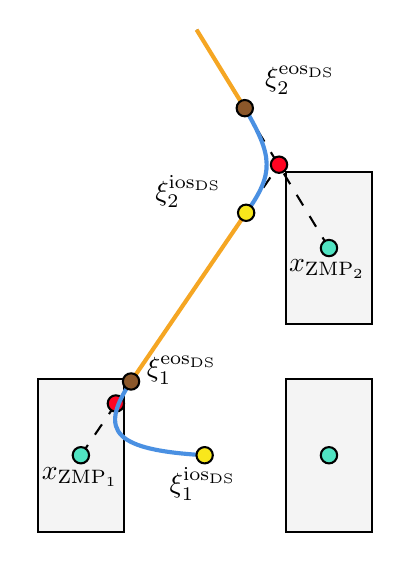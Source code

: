 

\tikzset{every picture/.style={line width=0.75pt}} %

\begin{tikzpicture}[x=0.75pt,y=0.75pt,yscale=-1,xscale=1]

\draw  [fill={rgb, 255:red, 244; green, 244; blue, 244 }  ,fill opacity=1 ] (111.56,278.03) -- (111.56,204.47) -- (152.94,204.47) -- (152.94,278.03) -- cycle ;
\draw  [fill={rgb, 255:red, 244; green, 244; blue, 244 }  ,fill opacity=1 ] (231.09,178.2) -- (231.09,104.64) -- (272.47,104.64) -- (272.47,178.2) -- cycle ;
\draw  [dash pattern={on 4.5pt off 4.5pt}]  (132.25,241.25) -- (227.72,101.26) ;
\draw  [dash pattern={on 4.5pt off 4.5pt}]  (251.78,141.42) -- (188,36.25) ;
\draw  [fill={rgb, 255:red, 254; green, 4; blue, 34 }  ,fill opacity=1 ] (227.72,105.21) .. controls (225.54,105.21) and (223.77,103.44) .. (223.77,101.26) .. controls (223.77,99.09) and (225.54,97.32) .. (227.72,97.32) .. controls (229.89,97.32) and (231.66,99.09) .. (231.66,101.26) .. controls (231.66,103.44) and (229.89,105.21) .. (227.72,105.21) -- cycle ;
\draw  [fill={rgb, 255:red, 80; green, 227; blue, 194 }  ,fill opacity=1 ] (251.78,145.36) .. controls (249.6,145.36) and (247.84,143.6) .. (247.84,141.42) .. controls (247.84,139.24) and (249.6,137.48) .. (251.78,137.48) .. controls (253.96,137.48) and (255.72,139.24) .. (255.72,141.42) .. controls (255.72,143.6) and (253.96,145.36) .. (251.78,145.36) -- cycle ;
\draw [color={rgb, 255:red, 74; green, 144; blue, 226 }  ,draw opacity=1 ][line width=1.5]    (211.88,124.43) .. controls (225.49,105.39) and (224.79,97.16) .. (211.22,74.03) ;
\draw [color={rgb, 255:red, 245; green, 166; blue, 35 }  ,draw opacity=1 ][line width=1.5]    (156.42,205.71) -- (211.88,124.43) ;
\draw [color={rgb, 255:red, 245; green, 166; blue, 35 }  ,draw opacity=1 ][line width=1.5]    (211.22,74.03) -- (188,36.25) ;
\draw  [fill={rgb, 255:red, 80; green, 227; blue, 194 }  ,fill opacity=1 ] (132.25,245.19) .. controls (130.08,245.19) and (128.31,243.42) .. (128.31,241.25) .. controls (128.31,239.07) and (130.08,237.31) .. (132.25,237.31) .. controls (134.43,237.31) and (136.19,239.07) .. (136.19,241.25) .. controls (136.19,243.42) and (134.43,245.19) .. (132.25,245.19) -- cycle ;
\draw  [fill={rgb, 255:red, 254; green, 4; blue, 34 }  ,fill opacity=1 ] (149.11,220.25) .. controls (146.93,220.25) and (145.17,218.48) .. (145.17,216.31) .. controls (145.17,214.13) and (146.93,212.37) .. (149.11,212.37) .. controls (151.29,212.37) and (153.05,214.13) .. (153.05,216.31) .. controls (153.05,218.48) and (151.29,220.25) .. (149.11,220.25) -- cycle ;
\draw  [fill={rgb, 255:red, 248; green, 231; blue, 28 }  ,fill opacity=1 ] (211.88,128.37) .. controls (209.7,128.37) and (207.94,126.61) .. (207.94,124.43) .. controls (207.94,122.26) and (209.7,120.49) .. (211.88,120.49) .. controls (214.05,120.49) and (215.82,122.26) .. (215.82,124.43) .. controls (215.82,126.61) and (214.05,128.37) .. (211.88,128.37) -- cycle ;
\draw  [fill={rgb, 255:red, 139; green, 87; blue, 42 }  ,fill opacity=1 ] (211.22,77.97) .. controls (209.04,77.97) and (207.28,76.2) .. (207.28,74.03) .. controls (207.28,71.85) and (209.04,70.08) .. (211.22,70.08) .. controls (213.39,70.08) and (215.16,71.85) .. (215.16,74.03) .. controls (215.16,76.2) and (213.39,77.97) .. (211.22,77.97) -- cycle ;
\draw  [fill={rgb, 255:red, 244; green, 244; blue, 244 }  ,fill opacity=1 ] (231.09,278.03) -- (231.09,204.47) -- (272.47,204.47) -- (272.47,278.03) -- cycle ;
\draw  [fill={rgb, 255:red, 80; green, 227; blue, 194 }  ,fill opacity=1 ] (251.78,245.19) .. controls (249.6,245.19) and (247.84,243.42) .. (247.84,241.25) .. controls (247.84,239.07) and (249.6,237.31) .. (251.78,237.31) .. controls (253.96,237.31) and (255.72,239.07) .. (255.72,241.25) .. controls (255.72,243.42) and (253.96,245.19) .. (251.78,245.19) -- cycle ;
\draw [color={rgb, 255:red, 74; green, 144; blue, 226 }  ,draw opacity=1 ][line width=1.5]    (191.88,241.25) .. controls (149,238.75) and (140,230.25) .. (156.42,205.71) ;
\draw  [fill={rgb, 255:red, 139; green, 87; blue, 42 }  ,fill opacity=1 ] (156.42,209.65) .. controls (154.25,209.65) and (152.48,207.88) .. (152.48,205.71) .. controls (152.48,203.53) and (154.25,201.77) .. (156.42,201.77) .. controls (158.6,201.77) and (160.36,203.53) .. (160.36,205.71) .. controls (160.36,207.88) and (158.6,209.65) .. (156.42,209.65) -- cycle ;
\draw  [fill={rgb, 255:red, 248; green, 231; blue, 28 }  ,fill opacity=1 ] (191.88,245.19) .. controls (189.7,245.19) and (187.94,243.42) .. (187.94,241.25) .. controls (187.94,239.07) and (189.7,237.31) .. (191.88,237.31) .. controls (194.05,237.31) and (195.82,239.07) .. (195.82,241.25) .. controls (195.82,243.42) and (194.05,245.19) .. (191.88,245.19) -- cycle ;

\draw (162.55,192) node [anchor=north west][inner sep=0.75pt]    {$\xi _{1}^{\text{eos}_{\text{DS}}}$};
\draw (231.09,145.54) node [anchor=north west][inner sep=0.75pt]    {$x_{\text{ZMP}_{2}}$};
\draw (111.9,245.65) node [anchor=north west][inner sep=0.75pt]    {$x_{\text{ZMP}_{1}}$};
\draw (219.54,52.21) node [anchor=north west][inner sep=0.75pt]    {$\xi _{2}^{\text{eos}_{\text{DS}}}$};
\draw (166.59,104.72) node [anchor=north west][inner sep=0.75pt]    {$\xi _{2}^{\text{ios}_{\text{DS}}}$};
\draw (173.55,245.65) node [anchor=north west][inner sep=0.75pt]    {$\xi _{1}^{\text{ios}_{\text{DS}}}$};


\end{tikzpicture}